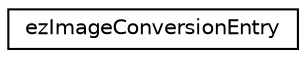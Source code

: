 digraph "Graphical Class Hierarchy"
{
 // LATEX_PDF_SIZE
  edge [fontname="Helvetica",fontsize="10",labelfontname="Helvetica",labelfontsize="10"];
  node [fontname="Helvetica",fontsize="10",shape=record];
  rankdir="LR";
  Node0 [label="ezImageConversionEntry",height=0.2,width=0.4,color="black", fillcolor="white", style="filled",URL="$d4/da7/structez_image_conversion_entry.htm",tooltip="A structure describing the pairs of source/target format that may be converted using the conversion r..."];
}
